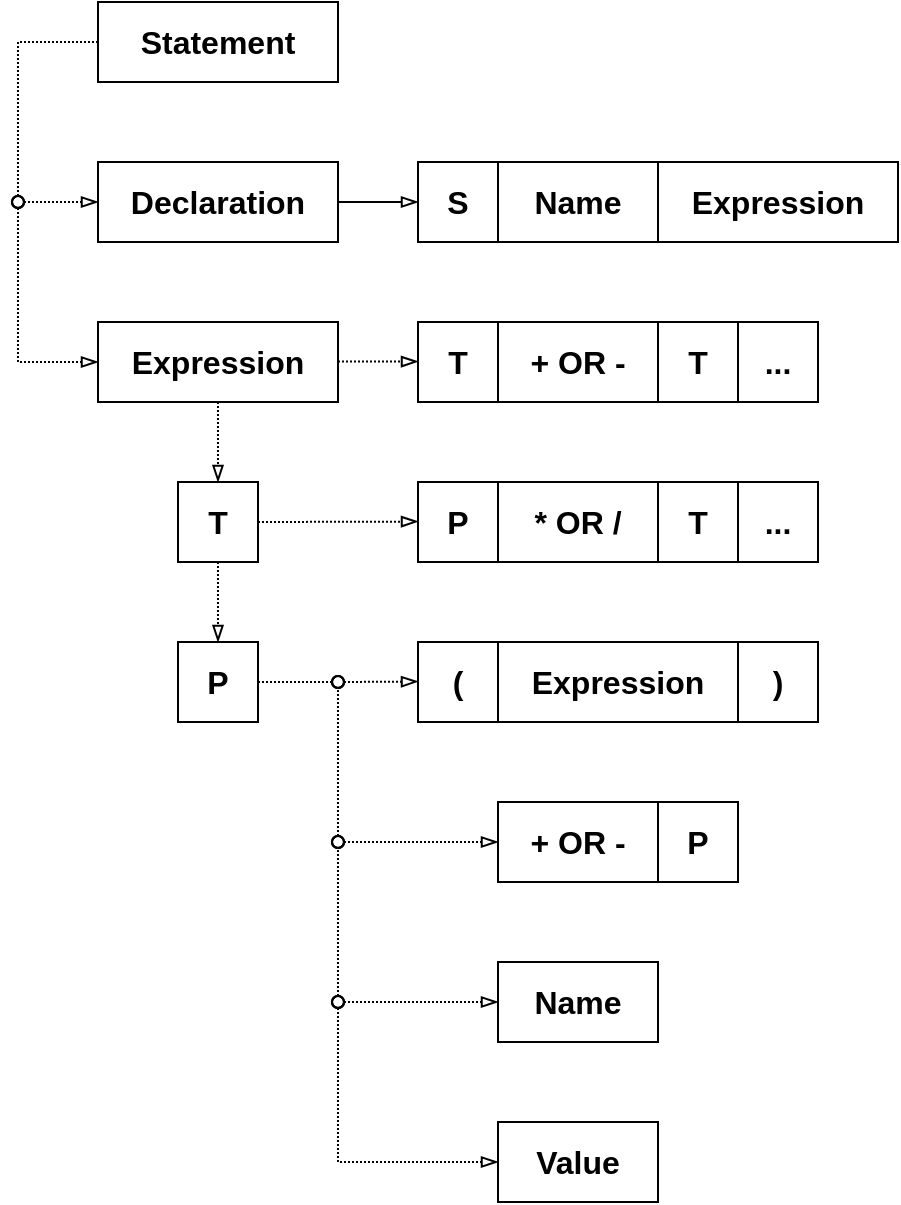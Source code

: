 <mxfile version="28.1.2">
  <diagram name="Страница — 1" id="JBa19iTgctlExD0mNZhR">
    <mxGraphModel dx="648" dy="393" grid="1" gridSize="10" guides="0" tooltips="1" connect="1" arrows="1" fold="1" page="0" pageScale="1" pageWidth="827" pageHeight="1169" math="0" shadow="0">
      <root>
        <mxCell id="0" />
        <mxCell id="1" parent="0" />
        <mxCell id="sZ1UL-uAXcp5X_IFKR_6-27" value="&lt;font size=&quot;1&quot;&gt;&lt;b style=&quot;font-size: 16px;&quot;&gt;Declaration&lt;/b&gt;&lt;/font&gt;" style="text;html=1;align=center;verticalAlign=middle;whiteSpace=wrap;rounded=0;strokeColor=default;fontFamily=Helvetica;" parent="1" vertex="1">
          <mxGeometry x="200" y="160" width="120" height="40" as="geometry" />
        </mxCell>
        <mxCell id="sZ1UL-uAXcp5X_IFKR_6-28" value="&lt;font size=&quot;1&quot;&gt;&lt;b style=&quot;font-size: 16px;&quot;&gt;Expression&lt;/b&gt;&lt;/font&gt;" style="text;html=1;align=center;verticalAlign=middle;whiteSpace=wrap;rounded=0;strokeColor=default;fontFamily=Helvetica;" parent="1" vertex="1">
          <mxGeometry x="200" y="240" width="120" height="40" as="geometry" />
        </mxCell>
        <mxCell id="sZ1UL-uAXcp5X_IFKR_6-29" value="&lt;font size=&quot;1&quot;&gt;&lt;b style=&quot;font-size: 16px;&quot;&gt;S&lt;/b&gt;&lt;/font&gt;" style="text;html=1;align=center;verticalAlign=middle;whiteSpace=wrap;rounded=0;strokeColor=default;fontFamily=Helvetica;" parent="1" vertex="1">
          <mxGeometry x="360" y="160" width="40" height="40" as="geometry" />
        </mxCell>
        <mxCell id="sZ1UL-uAXcp5X_IFKR_6-30" value="&lt;font size=&quot;1&quot;&gt;&lt;b style=&quot;font-size: 16px;&quot;&gt;Name&lt;/b&gt;&lt;/font&gt;" style="text;html=1;align=center;verticalAlign=middle;whiteSpace=wrap;rounded=0;strokeColor=default;fontFamily=Helvetica;" parent="1" vertex="1">
          <mxGeometry x="400" y="160" width="80" height="40" as="geometry" />
        </mxCell>
        <mxCell id="sZ1UL-uAXcp5X_IFKR_6-31" value="&lt;font size=&quot;1&quot;&gt;&lt;b style=&quot;font-size: 16px;&quot;&gt;Expression&lt;/b&gt;&lt;/font&gt;" style="text;html=1;align=center;verticalAlign=middle;whiteSpace=wrap;rounded=0;strokeColor=default;fontFamily=Helvetica;" parent="1" vertex="1">
          <mxGeometry x="480" y="160" width="120" height="40" as="geometry" />
        </mxCell>
        <mxCell id="sZ1UL-uAXcp5X_IFKR_6-32" value="&lt;font size=&quot;1&quot;&gt;&lt;b style=&quot;font-size: 16px;&quot;&gt;T&lt;/b&gt;&lt;/font&gt;" style="text;html=1;align=center;verticalAlign=middle;whiteSpace=wrap;rounded=0;strokeColor=default;fontFamily=Helvetica;" parent="1" vertex="1">
          <mxGeometry x="360" y="240" width="40" height="40" as="geometry" />
        </mxCell>
        <mxCell id="sZ1UL-uAXcp5X_IFKR_6-33" value="&lt;font size=&quot;1&quot;&gt;&lt;b style=&quot;font-size: 16px;&quot;&gt;T&lt;/b&gt;&lt;/font&gt;" style="text;html=1;align=center;verticalAlign=middle;whiteSpace=wrap;rounded=0;strokeColor=default;fontFamily=Helvetica;" parent="1" vertex="1">
          <mxGeometry x="480" y="240" width="40" height="40" as="geometry" />
        </mxCell>
        <mxCell id="sZ1UL-uAXcp5X_IFKR_6-34" value="&lt;font&gt;&lt;span style=&quot;font-size: 16px;&quot;&gt;&lt;b&gt;+ OR -&lt;/b&gt;&lt;/span&gt;&lt;/font&gt;" style="text;html=1;align=center;verticalAlign=middle;whiteSpace=wrap;rounded=0;strokeColor=default;fontFamily=Helvetica;" parent="1" vertex="1">
          <mxGeometry x="400" y="240" width="80" height="40" as="geometry" />
        </mxCell>
        <mxCell id="sZ1UL-uAXcp5X_IFKR_6-38" value="&lt;font&gt;&lt;span style=&quot;font-size: 16px;&quot;&gt;&lt;b&gt;...&lt;/b&gt;&lt;/span&gt;&lt;/font&gt;" style="text;html=1;align=center;verticalAlign=middle;whiteSpace=wrap;rounded=0;strokeColor=default;fontFamily=Helvetica;" parent="1" vertex="1">
          <mxGeometry x="520" y="240" width="40" height="40" as="geometry" />
        </mxCell>
        <mxCell id="sZ1UL-uAXcp5X_IFKR_6-40" value="&lt;font size=&quot;1&quot;&gt;&lt;b style=&quot;font-size: 16px;&quot;&gt;T&lt;/b&gt;&lt;/font&gt;" style="text;html=1;align=center;verticalAlign=middle;whiteSpace=wrap;rounded=0;strokeColor=default;fontFamily=Helvetica;" parent="1" vertex="1">
          <mxGeometry x="480" y="320" width="40" height="40" as="geometry" />
        </mxCell>
        <mxCell id="sZ1UL-uAXcp5X_IFKR_6-41" value="&lt;font&gt;&lt;span style=&quot;font-size: 16px;&quot;&gt;&lt;b&gt;P&lt;/b&gt;&lt;/span&gt;&lt;/font&gt;" style="text;html=1;align=center;verticalAlign=middle;whiteSpace=wrap;rounded=0;strokeColor=default;fontFamily=Helvetica;" parent="1" vertex="1">
          <mxGeometry x="360" y="320" width="40" height="40" as="geometry" />
        </mxCell>
        <mxCell id="sZ1UL-uAXcp5X_IFKR_6-42" value="&lt;font&gt;&lt;span style=&quot;font-size: 16px;&quot;&gt;&lt;b&gt;* OR /&lt;/b&gt;&lt;/span&gt;&lt;/font&gt;" style="text;html=1;align=center;verticalAlign=middle;whiteSpace=wrap;rounded=0;strokeColor=default;fontFamily=Helvetica;" parent="1" vertex="1">
          <mxGeometry x="400" y="320" width="80" height="40" as="geometry" />
        </mxCell>
        <mxCell id="sZ1UL-uAXcp5X_IFKR_6-47" value="&lt;font&gt;&lt;span style=&quot;font-size: 16px;&quot;&gt;&lt;b&gt;...&lt;/b&gt;&lt;/span&gt;&lt;/font&gt;" style="text;html=1;align=center;verticalAlign=middle;whiteSpace=wrap;rounded=0;strokeColor=default;fontFamily=Helvetica;" parent="1" vertex="1">
          <mxGeometry x="520" y="320" width="40" height="40" as="geometry" />
        </mxCell>
        <mxCell id="sZ1UL-uAXcp5X_IFKR_6-49" value="&lt;font size=&quot;1&quot;&gt;&lt;b style=&quot;font-size: 16px;&quot;&gt;T&lt;/b&gt;&lt;/font&gt;" style="text;html=1;align=center;verticalAlign=middle;whiteSpace=wrap;rounded=0;strokeColor=default;fontFamily=Helvetica;" parent="1" vertex="1">
          <mxGeometry x="240" y="320" width="40" height="40" as="geometry" />
        </mxCell>
        <mxCell id="sZ1UL-uAXcp5X_IFKR_6-50" value="&lt;font&gt;&lt;span style=&quot;font-size: 16px;&quot;&gt;&lt;b&gt;P&lt;/b&gt;&lt;/span&gt;&lt;/font&gt;" style="text;html=1;align=center;verticalAlign=middle;whiteSpace=wrap;rounded=0;strokeColor=default;fontFamily=Helvetica;" parent="1" vertex="1">
          <mxGeometry x="240" y="400" width="40" height="40" as="geometry" />
        </mxCell>
        <mxCell id="sZ1UL-uAXcp5X_IFKR_6-51" value="&lt;font&gt;&lt;span style=&quot;font-size: 16px;&quot;&gt;&lt;b&gt;(&lt;/b&gt;&lt;/span&gt;&lt;/font&gt;" style="text;html=1;align=center;verticalAlign=middle;whiteSpace=wrap;rounded=0;strokeColor=default;fontFamily=Helvetica;" parent="1" vertex="1">
          <mxGeometry x="360" y="400" width="40" height="40" as="geometry" />
        </mxCell>
        <mxCell id="sZ1UL-uAXcp5X_IFKR_6-52" value="&lt;font size=&quot;1&quot;&gt;&lt;b style=&quot;font-size: 16px;&quot;&gt;Expression&lt;/b&gt;&lt;/font&gt;" style="text;html=1;align=center;verticalAlign=middle;whiteSpace=wrap;rounded=0;strokeColor=default;fontFamily=Helvetica;" parent="1" vertex="1">
          <mxGeometry x="400" y="400" width="120" height="40" as="geometry" />
        </mxCell>
        <mxCell id="sZ1UL-uAXcp5X_IFKR_6-53" value="&lt;font&gt;&lt;span style=&quot;font-size: 16px;&quot;&gt;&lt;b&gt;)&lt;/b&gt;&lt;/span&gt;&lt;/font&gt;" style="text;html=1;align=center;verticalAlign=middle;whiteSpace=wrap;rounded=0;strokeColor=default;fontFamily=Helvetica;" parent="1" vertex="1">
          <mxGeometry x="520" y="400" width="40" height="40" as="geometry" />
        </mxCell>
        <mxCell id="sZ1UL-uAXcp5X_IFKR_6-54" value="&lt;font&gt;&lt;span style=&quot;font-size: 16px;&quot;&gt;&lt;b&gt;+ OR -&lt;/b&gt;&lt;/span&gt;&lt;/font&gt;" style="text;html=1;align=center;verticalAlign=middle;whiteSpace=wrap;rounded=0;strokeColor=default;fontFamily=Helvetica;" parent="1" vertex="1">
          <mxGeometry x="400" y="480" width="80" height="40" as="geometry" />
        </mxCell>
        <mxCell id="sZ1UL-uAXcp5X_IFKR_6-56" value="&lt;font&gt;&lt;span style=&quot;font-size: 16px;&quot;&gt;&lt;b&gt;P&lt;/b&gt;&lt;/span&gt;&lt;/font&gt;" style="text;html=1;align=center;verticalAlign=middle;whiteSpace=wrap;rounded=0;strokeColor=default;fontFamily=Helvetica;" parent="1" vertex="1">
          <mxGeometry x="480" y="480" width="40" height="40" as="geometry" />
        </mxCell>
        <mxCell id="sZ1UL-uAXcp5X_IFKR_6-58" value="&lt;font size=&quot;1&quot;&gt;&lt;b style=&quot;font-size: 16px;&quot;&gt;Name&lt;/b&gt;&lt;/font&gt;" style="text;html=1;align=center;verticalAlign=middle;whiteSpace=wrap;rounded=0;strokeColor=default;fontFamily=Helvetica;" parent="1" vertex="1">
          <mxGeometry x="400" y="560" width="80" height="40" as="geometry" />
        </mxCell>
        <mxCell id="sZ1UL-uAXcp5X_IFKR_6-59" value="&lt;font size=&quot;1&quot;&gt;&lt;b style=&quot;font-size: 16px;&quot;&gt;Value&lt;/b&gt;&lt;/font&gt;" style="text;html=1;align=center;verticalAlign=middle;whiteSpace=wrap;rounded=0;strokeColor=default;fontFamily=Helvetica;" parent="1" vertex="1">
          <mxGeometry x="400" y="640" width="80" height="40" as="geometry" />
        </mxCell>
        <mxCell id="sZ1UL-uAXcp5X_IFKR_6-62" value="" style="endArrow=blockThin;html=1;rounded=0;exitX=1;exitY=0.5;exitDx=0;exitDy=0;entryX=0;entryY=0.5;entryDx=0;entryDy=0;endFill=0;fontFamily=Helvetica;" parent="1" source="sZ1UL-uAXcp5X_IFKR_6-27" target="sZ1UL-uAXcp5X_IFKR_6-29" edge="1">
          <mxGeometry width="50" height="50" relative="1" as="geometry">
            <mxPoint x="360" y="170" as="sourcePoint" />
            <mxPoint x="410" y="120" as="targetPoint" />
          </mxGeometry>
        </mxCell>
        <mxCell id="sZ1UL-uAXcp5X_IFKR_6-63" value="" style="endArrow=blockThin;html=1;rounded=0;exitX=1;exitY=0.5;exitDx=0;exitDy=0;entryX=0;entryY=0.5;entryDx=0;entryDy=0;endFill=0;fontFamily=Helvetica;dashed=1;dashPattern=1 1;" parent="1" edge="1">
          <mxGeometry width="50" height="50" relative="1" as="geometry">
            <mxPoint x="320" y="259.8" as="sourcePoint" />
            <mxPoint x="360" y="259.8" as="targetPoint" />
          </mxGeometry>
        </mxCell>
        <mxCell id="sZ1UL-uAXcp5X_IFKR_6-64" value="" style="endArrow=blockThin;html=1;rounded=0;exitX=1;exitY=0.5;exitDx=0;exitDy=0;entryX=0;entryY=0.5;entryDx=0;entryDy=0;endFill=0;fontFamily=Helvetica;dashed=1;dashPattern=1 1;" parent="1" source="sZ1UL-uAXcp5X_IFKR_6-49" edge="1">
          <mxGeometry width="50" height="50" relative="1" as="geometry">
            <mxPoint x="320" y="339.8" as="sourcePoint" />
            <mxPoint x="360" y="339.8" as="targetPoint" />
          </mxGeometry>
        </mxCell>
        <mxCell id="sZ1UL-uAXcp5X_IFKR_6-65" value="" style="endArrow=blockThin;html=1;rounded=0;entryX=0;entryY=0.5;entryDx=0;entryDy=0;endFill=0;fontFamily=Helvetica;dashed=1;dashPattern=1 1;startArrow=oval;startFill=0;" parent="1" edge="1">
          <mxGeometry width="50" height="50" relative="1" as="geometry">
            <mxPoint x="320" y="420" as="sourcePoint" />
            <mxPoint x="360" y="419.8" as="targetPoint" />
          </mxGeometry>
        </mxCell>
        <mxCell id="sZ1UL-uAXcp5X_IFKR_6-70" value="" style="endArrow=blockThin;html=1;rounded=0;entryX=0;entryY=0.5;entryDx=0;entryDy=0;endFill=0;fontFamily=Helvetica;dashed=1;dashPattern=1 1;startArrow=oval;startFill=0;" parent="1" target="sZ1UL-uAXcp5X_IFKR_6-58" edge="1">
          <mxGeometry width="50" height="50" relative="1" as="geometry">
            <mxPoint x="320" y="580" as="sourcePoint" />
            <mxPoint x="360" y="540" as="targetPoint" />
            <Array as="points" />
          </mxGeometry>
        </mxCell>
        <mxCell id="sZ1UL-uAXcp5X_IFKR_6-71" value="" style="endArrow=blockThin;html=1;rounded=0;entryX=0;entryY=0.5;entryDx=0;entryDy=0;endFill=0;fontFamily=Helvetica;startArrow=oval;startFill=0;dashed=1;dashPattern=1 1;" parent="1" target="sZ1UL-uAXcp5X_IFKR_6-59" edge="1">
          <mxGeometry width="50" height="50" relative="1" as="geometry">
            <mxPoint x="320" y="580" as="sourcePoint" />
            <mxPoint x="360" y="600" as="targetPoint" />
            <Array as="points">
              <mxPoint x="320" y="660" />
            </Array>
          </mxGeometry>
        </mxCell>
        <mxCell id="TpELnIn5vjm38zrWX9I1-1" value="" style="endArrow=oval;html=1;rounded=0;startArrow=oval;startFill=0;endFill=0;dashed=1;dashPattern=1 1;" parent="1" edge="1">
          <mxGeometry width="50" height="50" relative="1" as="geometry">
            <mxPoint x="320" y="500" as="sourcePoint" />
            <mxPoint x="320" y="420" as="targetPoint" />
          </mxGeometry>
        </mxCell>
        <mxCell id="TpELnIn5vjm38zrWX9I1-2" value="" style="endArrow=oval;html=1;rounded=0;startArrow=oval;startFill=0;endFill=0;dashed=1;dashPattern=1 1;" parent="1" edge="1">
          <mxGeometry width="50" height="50" relative="1" as="geometry">
            <mxPoint x="320" y="580" as="sourcePoint" />
            <mxPoint x="320" y="500" as="targetPoint" />
          </mxGeometry>
        </mxCell>
        <mxCell id="TpELnIn5vjm38zrWX9I1-4" value="" style="endArrow=none;html=1;rounded=0;startArrow=oval;startFill=0;endFill=0;dashed=1;dashPattern=1 1;entryX=1;entryY=0.5;entryDx=0;entryDy=0;" parent="1" target="sZ1UL-uAXcp5X_IFKR_6-50" edge="1">
          <mxGeometry width="50" height="50" relative="1" as="geometry">
            <mxPoint x="320" y="420" as="sourcePoint" />
            <mxPoint x="350" y="450" as="targetPoint" />
          </mxGeometry>
        </mxCell>
        <mxCell id="TpELnIn5vjm38zrWX9I1-5" value="" style="endArrow=blockThin;html=1;rounded=0;exitX=0.5;exitY=1;exitDx=0;exitDy=0;entryX=0.5;entryY=0;entryDx=0;entryDy=0;endFill=0;fontFamily=Helvetica;dashed=1;dashPattern=1 1;" parent="1" source="sZ1UL-uAXcp5X_IFKR_6-28" target="sZ1UL-uAXcp5X_IFKR_6-49" edge="1">
          <mxGeometry width="50" height="50" relative="1" as="geometry">
            <mxPoint x="330" y="269.8" as="sourcePoint" />
            <mxPoint x="370" y="269.8" as="targetPoint" />
          </mxGeometry>
        </mxCell>
        <mxCell id="TpELnIn5vjm38zrWX9I1-6" value="" style="endArrow=blockThin;html=1;rounded=0;exitX=0.5;exitY=1;exitDx=0;exitDy=0;entryX=0.5;entryY=0;entryDx=0;entryDy=0;endFill=0;fontFamily=Helvetica;dashed=1;dashPattern=1 1;" parent="1" source="sZ1UL-uAXcp5X_IFKR_6-49" target="sZ1UL-uAXcp5X_IFKR_6-50" edge="1">
          <mxGeometry width="50" height="50" relative="1" as="geometry">
            <mxPoint x="290" y="350" as="sourcePoint" />
            <mxPoint x="370" y="349.8" as="targetPoint" />
          </mxGeometry>
        </mxCell>
        <mxCell id="TpELnIn5vjm38zrWX9I1-7" value="&lt;font size=&quot;1&quot;&gt;&lt;b style=&quot;font-size: 16px;&quot;&gt;Statement&lt;/b&gt;&lt;/font&gt;" style="text;html=1;align=center;verticalAlign=middle;whiteSpace=wrap;rounded=0;strokeColor=default;fontFamily=Helvetica;" parent="1" vertex="1">
          <mxGeometry x="200" y="80" width="120" height="40" as="geometry" />
        </mxCell>
        <mxCell id="TpELnIn5vjm38zrWX9I1-10" value="" style="endArrow=blockThin;html=1;rounded=0;entryX=0;entryY=0.5;entryDx=0;entryDy=0;endFill=0;fontFamily=Helvetica;dashed=1;dashPattern=1 1;startArrow=oval;startFill=0;" parent="1" edge="1">
          <mxGeometry width="50" height="50" relative="1" as="geometry">
            <mxPoint x="160" y="180" as="sourcePoint" />
            <mxPoint x="200" y="260" as="targetPoint" />
            <Array as="points">
              <mxPoint x="160" y="260" />
            </Array>
          </mxGeometry>
        </mxCell>
        <mxCell id="TpELnIn5vjm38zrWX9I1-11" value="" style="endArrow=blockThin;html=1;rounded=0;entryX=0;entryY=0.5;entryDx=0;entryDy=0;endFill=0;fontFamily=Helvetica;dashed=1;dashPattern=1 1;startArrow=oval;startFill=0;" parent="1" target="sZ1UL-uAXcp5X_IFKR_6-27" edge="1">
          <mxGeometry width="50" height="50" relative="1" as="geometry">
            <mxPoint x="160" y="180" as="sourcePoint" />
            <mxPoint x="230" y="220" as="targetPoint" />
          </mxGeometry>
        </mxCell>
        <mxCell id="TpELnIn5vjm38zrWX9I1-12" value="" style="endArrow=none;html=1;rounded=0;dashed=1;dashPattern=1 1;startArrow=oval;startFill=0;entryX=0;entryY=0.5;entryDx=0;entryDy=0;" parent="1" target="TpELnIn5vjm38zrWX9I1-7" edge="1">
          <mxGeometry width="50" height="50" relative="1" as="geometry">
            <mxPoint x="160" y="180" as="sourcePoint" />
            <mxPoint x="130" y="110" as="targetPoint" />
            <Array as="points">
              <mxPoint x="160" y="100" />
            </Array>
          </mxGeometry>
        </mxCell>
        <mxCell id="TpELnIn5vjm38zrWX9I1-14" value="" style="endArrow=blockThin;html=1;rounded=0;entryX=0;entryY=0.5;entryDx=0;entryDy=0;endFill=0;fontFamily=Helvetica;dashed=1;dashPattern=1 1;startArrow=oval;startFill=0;" parent="1" edge="1">
          <mxGeometry width="50" height="50" relative="1" as="geometry">
            <mxPoint x="320" y="500" as="sourcePoint" />
            <mxPoint x="400" y="500" as="targetPoint" />
            <Array as="points" />
          </mxGeometry>
        </mxCell>
      </root>
    </mxGraphModel>
  </diagram>
</mxfile>
